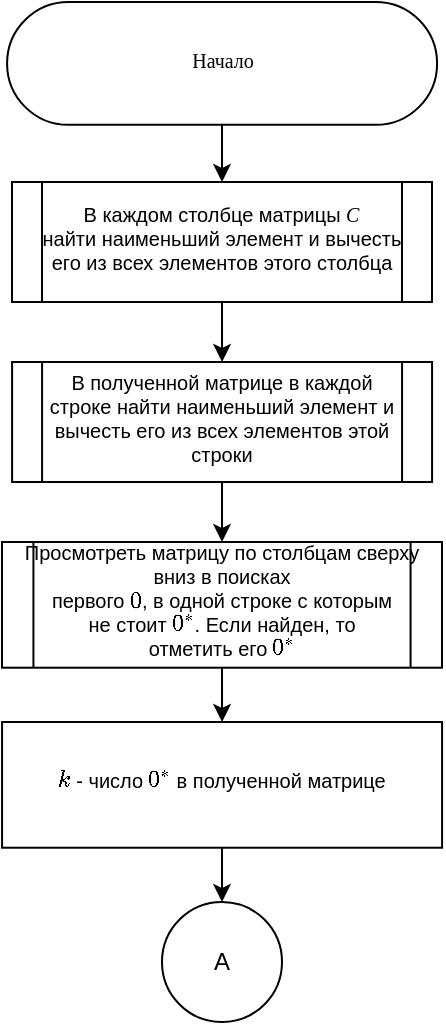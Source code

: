 <mxfile version="24.8.0" pages="3">
  <diagram name="1" id="0">
    <mxGraphModel dx="-361" dy="1442" grid="1" gridSize="10" guides="1" tooltips="1" connect="1" arrows="1" fold="1" page="1" pageScale="1" pageWidth="827" pageHeight="1169" math="1" shadow="0">
      <root>
        <mxCell id="0" />
        <mxCell id="1" parent="0" />
        <mxCell id="YdOIpuUZ-WlntdFXvjwU-1" style="edgeStyle=orthogonalEdgeStyle;rounded=0;orthogonalLoop=1;jettySize=auto;html=1;entryX=0.5;entryY=0;entryDx=0;entryDy=0;" parent="1" source="YdOIpuUZ-WlntdFXvjwU-2" target="YdOIpuUZ-WlntdFXvjwU-4" edge="1">
          <mxGeometry relative="1" as="geometry" />
        </mxCell>
        <mxCell id="YdOIpuUZ-WlntdFXvjwU-2" value="&lt;p style=&quot;line-height: 1 ; font-size: 10px&quot;&gt;Начало&lt;/p&gt;" style="shape=stencil(vZXxboMgEMafhj9dUNwDLG57j6u9KimCQVbt2w9Bs6LVrZvOmJj7PvzdHZyRsKwpoUaSUAkVEvZKksSgrrgEo7QNrFN6OaU+bH0YjzE0NebGixfQHA4CvdMYrc7Y8qMZEFyWqLnpXfZG6Itd098sy5WUFsKVbALnxrcw4NK+SzsPG9Jfg6i2/AptB0ORXiXJ+8+xT8/7gOOd6g2xY/Wb17sdOKw43uvgNgPHv8eyzCpLw82yA+TnQqsPebxbzIkLkSvRf4fUP10ukjA6XOvN1NB/eDNjtCt1wa8uJ8eSrrJHBOh8kTBEeuLqaxgL0AVGFhSdBBTBbjYtYj2Xuwg63kRaGeg3Nci2Xq7g8qbj+H7BD3Q8JaR/6Jn+S88PnbKb3tkQOXVhcu3MKo3fjLT/LaxkXVzgUs8yONX/xpzwCQ==);whiteSpace=wrap;html=1;aspect=fixed;fontFamily=Times New Roman;fontSize=10;spacingBottom=4;" parent="1" vertex="1">
          <mxGeometry x="1182.54" y="-790" width="215.01" height="61.43" as="geometry" />
        </mxCell>
        <mxCell id="YdOIpuUZ-WlntdFXvjwU-3" style="edgeStyle=orthogonalEdgeStyle;rounded=0;orthogonalLoop=1;jettySize=auto;html=1;entryX=0.5;entryY=0;entryDx=0;entryDy=0;" parent="1" source="YdOIpuUZ-WlntdFXvjwU-4" target="YdOIpuUZ-WlntdFXvjwU-6" edge="1">
          <mxGeometry relative="1" as="geometry" />
        </mxCell>
        <mxCell id="YdOIpuUZ-WlntdFXvjwU-4" value="&lt;span style=&quot;font-family: Helvetica;&quot;&gt;В каждом столбце матрицы \(С\) найти&amp;nbsp;&lt;/span&gt;&lt;span style=&quot;background-color: initial; font-family: Helvetica;&quot;&gt;наименьший элемент и вычесть его&amp;nbsp;&lt;/span&gt;&lt;span style=&quot;background-color: initial; font-family: Helvetica;&quot;&gt;из всех элементов&amp;nbsp;&lt;/span&gt;&lt;span style=&quot;background-color: initial; font-family: Helvetica;&quot;&gt;этого столбца&lt;/span&gt;" style="shape=stencil(tVVRboQgED0Nvw1Ce4DGtvdg2Wkli0CA7ra37wiSrFHcdqvGxMx78uYN4yDhbeiEA8KoET0Q/kIYcx6ctxJCwACZLsOPNIeXHDYlFsGBjBk8C6/EQUNmQvT2BBd1jKOEMh14FQeWvxL6jO8MN2+lNQZFlDVhwlzxKCaUwbX0K4uN6b8nkUP9HiL40WRGCXv7vezD0z7CzU5+p7LF/eZ+txOeOm72atxmws39srxFpPZx8/Yg5OnD209zXDTzrrSWVluPYX6mXIRxOl7rxTgxDN6MKLQfxnZ9nG6Mfi0x4rPcCa0UjKVaDzd2Ip8m95fb2zNcNXWx3mXpoqCVqSus70nFBP+/C/4XG8utKVx1h9OyWYsSmn8fCfgB);whiteSpace=wrap;html=1;aspect=fixed;fontFamily=Times New Roman;fontSize=10;spacingBottom=4;rounded=0;shadow=0;sketch=0;spacingLeft=10;spacingRight=10;" parent="1" vertex="1">
          <mxGeometry x="1185.01" y="-700" width="209.99" height="59.99" as="geometry" />
        </mxCell>
        <mxCell id="YdOIpuUZ-WlntdFXvjwU-5" style="edgeStyle=orthogonalEdgeStyle;rounded=0;orthogonalLoop=1;jettySize=auto;html=1;entryX=0.5;entryY=0;entryDx=0;entryDy=0;" parent="1" source="YdOIpuUZ-WlntdFXvjwU-6" target="YdOIpuUZ-WlntdFXvjwU-8" edge="1">
          <mxGeometry relative="1" as="geometry" />
        </mxCell>
        <mxCell id="YdOIpuUZ-WlntdFXvjwU-6" value="&lt;span style=&quot;font-family: Helvetica;&quot;&gt;В полученной матрице в каждой&lt;br&gt;&lt;/span&gt;&lt;span style=&quot;background-color: initial; font-family: Helvetica;&quot;&gt;строке найти наименьший элемент&amp;nbsp;&lt;/span&gt;&lt;span style=&quot;background-color: initial; font-family: Helvetica;&quot;&gt;и вычесть его из всех элементов&amp;nbsp;&lt;/span&gt;&lt;span style=&quot;background-color: initial; font-family: Helvetica;&quot;&gt;этой строки&lt;/span&gt;" style="shape=stencil(tVVRboQgED0Nvw1Ce4DGtvdg2Wkli0CA7ra37wiSrFHcdqvGxMx78uYN4yDhbeiEA8KoET0Q/kIYcx6ctxJCwACZLsOPNIeXHDYlFsGBjBk8C6/EQUNmQvT2BBd1jKOEMh14FQeWvxL6jO8MN2+lNQZFlDVhwlzxKCaUwbX0K4uN6b8nkUP9HiL40WRGCXv7vezD0z7CzU5+p7LF/eZ+txOeOm72atxmws39srxFpPZx8/Yg5OnD209zXDTzrrSWVluPYX6mXIRxOl7rxTgxDN6MKLQfxnZ9nG6Mfi0x4rPcCa0UjKVaDzd2Ip8m95fb2zNcNXWx3mXpoqCVqSus70nFBP+/C/4XG8utKVx1h9OyWYsSmn8fCfgB);whiteSpace=wrap;html=1;aspect=fixed;fontFamily=Times New Roman;fontSize=10;spacingBottom=4;rounded=0;shadow=0;sketch=0;spacingLeft=10;spacingRight=10;" parent="1" vertex="1">
          <mxGeometry x="1185.05" y="-610.0" width="209.99" height="59.99" as="geometry" />
        </mxCell>
        <mxCell id="YdOIpuUZ-WlntdFXvjwU-7" style="edgeStyle=orthogonalEdgeStyle;rounded=0;orthogonalLoop=1;jettySize=auto;html=1;entryX=0.5;entryY=0;entryDx=0;entryDy=0;" parent="1" source="YdOIpuUZ-WlntdFXvjwU-8" target="YdOIpuUZ-WlntdFXvjwU-10" edge="1">
          <mxGeometry relative="1" as="geometry" />
        </mxCell>
        <mxCell id="YdOIpuUZ-WlntdFXvjwU-8" value="&lt;span style=&quot;font-family: Helvetica;&quot;&gt;Просмотреть матрицу по столбцам&amp;nbsp;&lt;/span&gt;&lt;span style=&quot;background-color: initial; font-family: Helvetica;&quot;&gt;сверху вниз в поисках&lt;br&gt;первого \(0\),&amp;nbsp;&lt;/span&gt;&lt;span style=&quot;background-color: initial; font-family: Helvetica;&quot;&gt;в одной строке с которым&lt;br&gt;не стоит&amp;nbsp;&lt;/span&gt;&lt;span style=&quot;font-family: Helvetica;&quot;&gt;\(0^{*}\)&lt;/span&gt;&lt;span style=&quot;background-color: initial; font-family: Helvetica;&quot;&gt;. Если найден, то&lt;br&gt;отметить его \(0^{*}\)&lt;/span&gt;" style="shape=stencil(tVVRboQgED0Nvw1Ce4DGtvdg2Wkli0CA7ra37wiSrFHcdqvGxMx78uYN4yDhbeiEA8KoET0Q/kIYcx6ctxJCwACZLsOPNIeXHDYlFsGBjBk8C6/EQUNmQvT2BBd1jKOEMh14FQeWvxL6jO8MN2+lNQZFlDVhwlzxKCaUwbX0K4uN6b8nkUP9HiL40WRGCXv7vezD0z7CzU5+p7LF/eZ+txOeOm72atxmws39srxFpPZx8/Yg5OnD209zXDTzrrSWVluPYX6mXIRxOl7rxTgxDN6MKLQfxnZ9nG6Mfi0x4rPcCa0UjKVaDzd2Ip8m95fb2zNcNXWx3mXpoqCVqSus70nFBP+/C/4XG8utKVx1h9OyWYsSmn8fCfgB);whiteSpace=wrap;html=1;aspect=fixed;fontFamily=Times New Roman;fontSize=10;spacingBottom=4;rounded=0;shadow=0;sketch=0;spacingLeft=10;spacingRight=10;" parent="1" vertex="1">
          <mxGeometry x="1180" y="-520" width="220" height="62.85" as="geometry" />
        </mxCell>
        <mxCell id="YdOIpuUZ-WlntdFXvjwU-9" style="edgeStyle=orthogonalEdgeStyle;rounded=0;orthogonalLoop=1;jettySize=auto;html=1;entryX=0.5;entryY=0;entryDx=0;entryDy=0;" parent="1" source="YdOIpuUZ-WlntdFXvjwU-10" target="YdOIpuUZ-WlntdFXvjwU-11" edge="1">
          <mxGeometry relative="1" as="geometry" />
        </mxCell>
        <mxCell id="YdOIpuUZ-WlntdFXvjwU-10" value="&lt;p style=&quot;line-height: 1&quot;&gt;&lt;span style=&quot;font-family: Helvetica;&quot;&gt;\(k\) - число \(0^{*}\) в полученной матрице&lt;/span&gt;&lt;br&gt;&lt;/p&gt;" style="shape=stencil(tVTRboMwDPyavFYh2T5gYtt/pKlXotIkcrJ1/fuaGKQiBq0mQEjgu3B3Bhyh69SYCEJJb84g9LtQKmKwkBLdEdww9iK5vHBZDbVJEWxm8MegM/sWmEkZwwku7pB7CecbQJc7Vn8I+UZrulPXNnhPIi74NGLueBIzztOz8pfFevvrqIqkf4YM2IdkVKjP52V3r9sIVxvlHcsO6VfPu57wOHG11YdbTbj6v6yuCZn7uXW9N/Z0xPDtD3+G+XJta0MbkEq+Fi+htOyP5Wai6QZvQgw0dmO7PE4PRn/OmPCJd0FnGqZWA8KDN8G7yYLr7IJiPXEoKG99BbgB);whiteSpace=wrap;html=1;aspect=fixed;fontFamily=Times New Roman;fontSize=10;spacingBottom=4;" parent="1" vertex="1">
          <mxGeometry x="1180.04" y="-430" width="220" height="62.86" as="geometry" />
        </mxCell>
        <mxCell id="YdOIpuUZ-WlntdFXvjwU-11" value="А" style="ellipse;whiteSpace=wrap;html=1;aspect=fixed;" parent="1" vertex="1">
          <mxGeometry x="1260" y="-340" width="60" height="60" as="geometry" />
        </mxCell>
      </root>
    </mxGraphModel>
  </diagram>
  <diagram id="CTVR5uqFGcVsa7CMazLL" name="2">
    <mxGraphModel dx="199" dy="1770" grid="1" gridSize="10" guides="1" tooltips="1" connect="1" arrows="1" fold="1" page="1" pageScale="1" pageWidth="827" pageHeight="1169" math="1" shadow="0">
      <root>
        <mxCell id="0" />
        <mxCell id="1" parent="0" />
        <mxCell id="6Nn3en8z6XHpA6zxovhc-1" style="edgeStyle=orthogonalEdgeStyle;rounded=0;orthogonalLoop=1;jettySize=auto;html=1;entryX=0.5;entryY=0;entryDx=0;entryDy=0;exitX=0.5;exitY=1;exitDx=0;exitDy=0;" parent="1" source="6Nn3en8z6XHpA6zxovhc-36" target="6Nn3en8z6XHpA6zxovhc-4" edge="1">
          <mxGeometry relative="1" as="geometry" />
        </mxCell>
        <mxCell id="6Nn3en8z6XHpA6zxovhc-2" style="edgeStyle=orthogonalEdgeStyle;rounded=0;orthogonalLoop=1;jettySize=auto;html=1;entryX=0.5;entryY=0;entryDx=0;entryDy=0;" parent="1" source="6Nn3en8z6XHpA6zxovhc-4" target="6Nn3en8z6XHpA6zxovhc-6" edge="1">
          <mxGeometry relative="1" as="geometry" />
        </mxCell>
        <mxCell id="6Nn3en8z6XHpA6zxovhc-3" style="edgeStyle=orthogonalEdgeStyle;rounded=0;orthogonalLoop=1;jettySize=auto;html=1;entryX=0;entryY=0.5;entryDx=0;entryDy=0;" parent="1" source="6Nn3en8z6XHpA6zxovhc-4" target="6Nn3en8z6XHpA6zxovhc-37" edge="1">
          <mxGeometry relative="1" as="geometry" />
        </mxCell>
        <mxCell id="6Nn3en8z6XHpA6zxovhc-4" value="&lt;p style=&quot;line-height: 1&quot;&gt;&lt;span style=&quot;font-family: Helvetica;&quot;&gt;\( k == n \)?&lt;/span&gt;&lt;br&gt;&lt;/p&gt;" style="shape=stencil(tZTdboQgEIWfhtsGYZu9bmz7HixOK1kEA3S3ffsdAdu1/rQxakx0zuA3B0YgvPS1aIEwakQDhD8TxiqQyitr8BX1OokHmsJrCos+Fr4FGZJ4EU6Jk4aU8cHZM1xVFTJCmRqcCl2WvxD6hGO6m5fSGoMQLOkHmbs8woQy+C39TLBc/msQtchvIIDLJpNK2Ov/sQ+P+4CLnfwOsb37zf1uBx46LvZq3GbgYj2Wl6jM/dy8PAl5fnf2w1STZt6U1tJq6zBMz1iLME7ztTyZVnQbb5To0429wM8sj5P7aRrdE7Qyd4TvEyEj1jB+uTisQKwxIbX1sLCSqI8WM6ozHcTeWQd/tDYdjwtVZwfE0qMKUU2HeRRu);whiteSpace=wrap;html=1;aspect=fixed;fontFamily=Times New Roman;fontSize=10;spacingBottom=4;rounded=0;shadow=0;sketch=0;spacingLeft=20;spacingRight=20;" parent="1" vertex="1">
          <mxGeometry x="1049.97" y="-1040" width="209.99" height="60" as="geometry" />
        </mxCell>
        <mxCell id="6Nn3en8z6XHpA6zxovhc-5" style="edgeStyle=orthogonalEdgeStyle;rounded=0;orthogonalLoop=1;jettySize=auto;html=1;entryX=0.5;entryY=0;entryDx=0;entryDy=0;" parent="1" source="6Nn3en8z6XHpA6zxovhc-6" target="6Nn3en8z6XHpA6zxovhc-8" edge="1">
          <mxGeometry relative="1" as="geometry" />
        </mxCell>
        <mxCell id="6Nn3en8z6XHpA6zxovhc-6" value="&lt;p style=&quot;line-height: 1&quot;&gt;&lt;font face=&quot;Helvetica&quot;&gt;Выделить &quot;+&quot; все столбцы матрицы,&lt;br&gt;&lt;/font&gt;&lt;span style=&quot;font-family: dialog;&quot;&gt;где есть 0*&lt;/span&gt;&lt;br&gt;&lt;/p&gt;" style="shape=stencil(tVTRboMwDPyavFYh2T5gYtt/pKlXotIkcrJ1/fuaGKQiBq0mQEjgu3B3Bhyh69SYCEJJb84g9LtQKmKwkBLdEdww9iK5vHBZDbVJEWxm8MegM/sWmEkZwwku7pB7CecbQJc7Vn8I+UZrulPXNnhPIi74NGLueBIzztOz8pfFevvrqIqkf4YM2IdkVKjP52V3r9sIVxvlHcsO6VfPu57wOHG11YdbTbj6v6yuCZn7uXW9N/Z0xPDtD3+G+XJta0MbkEq+Fi+htOyP5Wai6QZvQgw0dmO7PE4PRn/OmPCJd0FnGqZWA8KDN8G7yYLr7IJiPXEoKG99BbgB);whiteSpace=wrap;html=1;aspect=fixed;fontFamily=Times New Roman;fontSize=10;spacingBottom=4;" parent="1" vertex="1">
          <mxGeometry x="1050.01" y="-960" width="209.99" height="60" as="geometry" />
        </mxCell>
        <mxCell id="6Nn3en8z6XHpA6zxovhc-7" style="edgeStyle=orthogonalEdgeStyle;rounded=0;orthogonalLoop=1;jettySize=auto;html=1;entryX=0.5;entryY=0;entryDx=0;entryDy=0;" parent="1" source="6Nn3en8z6XHpA6zxovhc-8" target="6Nn3en8z6XHpA6zxovhc-16" edge="1">
          <mxGeometry relative="1" as="geometry" />
        </mxCell>
        <mxCell id="6Nn3en8z6XHpA6zxovhc-8" value="&lt;p style=&quot;line-height: 1&quot;&gt;&lt;span style=&quot;font-family: Helvetica;&quot;&gt;kChanged = false&lt;/span&gt;&lt;br&gt;&lt;/p&gt;" style="shape=stencil(tVTRboMwDPyavFYh2T5gYtt/pKlXotIkcrJ1/fuaGKQiBq0mQEjgu3B3Bhyh69SYCEJJb84g9LtQKmKwkBLdEdww9iK5vHBZDbVJEWxm8MegM/sWmEkZwwku7pB7CecbQJc7Vn8I+UZrulPXNnhPIi74NGLueBIzztOz8pfFevvrqIqkf4YM2IdkVKjP52V3r9sIVxvlHcsO6VfPu57wOHG11YdbTbj6v6yuCZn7uXW9N/Z0xPDtD3+G+XJta0MbkEq+Fi+htOyP5Wai6QZvQgw0dmO7PE4PRn/OmPCJd0FnGqZWA8KDN8G7yYLr7IJiPXEoKG99BbgB);whiteSpace=wrap;html=1;aspect=fixed;fontFamily=Times New Roman;fontSize=10;spacingBottom=4;" parent="1" vertex="1">
          <mxGeometry x="1049.96" y="-880" width="209.99" height="60" as="geometry" />
        </mxCell>
        <mxCell id="6Nn3en8z6XHpA6zxovhc-9" style="edgeStyle=orthogonalEdgeStyle;rounded=0;orthogonalLoop=1;jettySize=auto;html=1;entryX=0.5;entryY=0;entryDx=0;entryDy=0;" parent="1" source="6Nn3en8z6XHpA6zxovhc-11" target="6Nn3en8z6XHpA6zxovhc-13" edge="1">
          <mxGeometry relative="1" as="geometry">
            <Array as="points">
              <mxPoint x="1335" y="-680" />
            </Array>
          </mxGeometry>
        </mxCell>
        <mxCell id="6Nn3en8z6XHpA6zxovhc-10" style="edgeStyle=orthogonalEdgeStyle;rounded=0;orthogonalLoop=1;jettySize=auto;html=1;entryX=0.5;entryY=0;entryDx=0;entryDy=0;" parent="1" source="6Nn3en8z6XHpA6zxovhc-11" target="6Nn3en8z6XHpA6zxovhc-18" edge="1">
          <mxGeometry relative="1" as="geometry">
            <Array as="points">
              <mxPoint x="965" y="-680" />
            </Array>
          </mxGeometry>
        </mxCell>
        <mxCell id="6Nn3en8z6XHpA6zxovhc-11" value="&lt;p style=&quot;line-height: 1&quot;&gt;&lt;span style=&quot;font-family: Helvetica; text-wrap: nowrap;&quot;&gt;Среди невыделенных&lt;/span&gt;&lt;br style=&quot;padding: 0px; margin: 0px; font-family: Helvetica; text-wrap: nowrap;&quot;&gt;&lt;span style=&quot;font-family: Helvetica; text-wrap: nowrap;&quot;&gt;элементов есть 0?&lt;/span&gt;&lt;br&gt;&lt;/p&gt;" style="shape=stencil(tZTdboQgEIWfhtsGYZu9bmz7HixOK1kEA3S3ffsdAdu1/rQxakx0zuA3B0YgvPS1aIEwakQDhD8TxiqQyitr8BX1OokHmsJrCos+Fr4FGZJ4EU6Jk4aU8cHZM1xVFTJCmRqcCl2WvxD6hGO6m5fSGoMQLOkHmbs8woQy+C39TLBc/msQtchvIIDLJpNK2Ov/sQ+P+4CLnfwOsb37zf1uBx46LvZq3GbgYj2Wl6jM/dy8PAl5fnf2w1STZt6U1tJq6zBMz1iLME7ztTyZVnQbb5To0429wM8sj5P7aRrdE7Qyd4TvEyEj1jB+uTisQKwxIbX1sLCSqI8WM6ozHcTeWQd/tDYdjwtVZwfE0qMKUU2HeRRu);whiteSpace=wrap;html=1;aspect=fixed;fontFamily=Times New Roman;fontSize=10;spacingBottom=4;rounded=0;shadow=0;sketch=0;spacingLeft=20;spacingRight=20;" parent="1" vertex="1">
          <mxGeometry x="1049.96" y="-710" width="210" height="60" as="geometry" />
        </mxCell>
        <mxCell id="6Nn3en8z6XHpA6zxovhc-12" style="edgeStyle=orthogonalEdgeStyle;rounded=0;orthogonalLoop=1;jettySize=auto;html=1;entryX=0.5;entryY=0;entryDx=0;entryDy=0;" parent="1" source="6Nn3en8z6XHpA6zxovhc-13" target="6Nn3en8z6XHpA6zxovhc-25" edge="1">
          <mxGeometry relative="1" as="geometry" />
        </mxCell>
        <mxCell id="6Nn3en8z6XHpA6zxovhc-13" value="&lt;p style=&quot;line-height: 1&quot;&gt;&lt;span style=&quot;font-family: Helvetica;&quot;&gt;Отметить найденный невыделенный 0&lt;br&gt;как \(0^{&#39;}\)&lt;/span&gt;&lt;br&gt;&lt;/p&gt;" style="shape=stencil(tVTRboMwDPyavFYh2T5gYtt/pKlXotIkcrJ1/fuaGKQiBq0mQEjgu3B3Bhyh69SYCEJJb84g9LtQKmKwkBLdEdww9iK5vHBZDbVJEWxm8MegM/sWmEkZwwku7pB7CecbQJc7Vn8I+UZrulPXNnhPIi74NGLueBIzztOz8pfFevvrqIqkf4YM2IdkVKjP52V3r9sIVxvlHcsO6VfPu57wOHG11YdbTbj6v6yuCZn7uXW9N/Z0xPDtD3+G+XJta0MbkEq+Fi+htOyP5Wai6QZvQgw0dmO7PE4PRn/OmPCJd0FnGqZWA8KDN8G7yYLr7IJiPXEoKG99BbgB);whiteSpace=wrap;html=1;aspect=fixed;fontFamily=Times New Roman;fontSize=10;spacingBottom=4;" parent="1" vertex="1">
          <mxGeometry x="1230" y="-650" width="209.99" height="60" as="geometry" />
        </mxCell>
        <mxCell id="6Nn3en8z6XHpA6zxovhc-14" style="edgeStyle=orthogonalEdgeStyle;rounded=0;orthogonalLoop=1;jettySize=auto;html=1;entryX=0.5;entryY=0;entryDx=0;entryDy=0;" parent="1" source="6Nn3en8z6XHpA6zxovhc-16" target="6Nn3en8z6XHpA6zxovhc-11" edge="1">
          <mxGeometry relative="1" as="geometry" />
        </mxCell>
        <mxCell id="6Nn3en8z6XHpA6zxovhc-15" style="edgeStyle=orthogonalEdgeStyle;rounded=0;orthogonalLoop=1;jettySize=auto;html=1;entryX=0.5;entryY=0;entryDx=0;entryDy=0;" parent="1" source="6Nn3en8z6XHpA6zxovhc-16" target="6Nn3en8z6XHpA6zxovhc-4" edge="1">
          <mxGeometry relative="1" as="geometry">
            <Array as="points">
              <mxPoint x="1030" y="-760" />
              <mxPoint x="1030" y="-1060" />
              <mxPoint x="1155" y="-1060" />
            </Array>
          </mxGeometry>
        </mxCell>
        <mxCell id="6Nn3en8z6XHpA6zxovhc-16" value="&lt;p style=&quot;line-height: 1&quot;&gt;&lt;span style=&quot;font-family: Helvetica; text-wrap: nowrap;&quot;&gt;kChanged == true?&lt;/span&gt;&lt;br&gt;&lt;/p&gt;" style="shape=stencil(tZTdboQgEIWfhtsGYZu9bmz7HixOK1kEA3S3ffsdAdu1/rQxakx0zuA3B0YgvPS1aIEwakQDhD8TxiqQyitr8BX1OokHmsJrCos+Fr4FGZJ4EU6Jk4aU8cHZM1xVFTJCmRqcCl2WvxD6hGO6m5fSGoMQLOkHmbs8woQy+C39TLBc/msQtchvIIDLJpNK2Ov/sQ+P+4CLnfwOsb37zf1uBx46LvZq3GbgYj2Wl6jM/dy8PAl5fnf2w1STZt6U1tJq6zBMz1iLME7ztTyZVnQbb5To0429wM8sj5P7aRrdE7Qyd4TvEyEj1jB+uTisQKwxIbX1sLCSqI8WM6ozHcTeWQd/tDYdjwtVZwfE0qMKUU2HeRRu);whiteSpace=wrap;html=1;aspect=fixed;fontFamily=Times New Roman;fontSize=10;spacingBottom=4;rounded=0;shadow=0;sketch=0;spacingLeft=20;spacingRight=20;" parent="1" vertex="1">
          <mxGeometry x="1050.01" y="-790" width="210" height="60" as="geometry" />
        </mxCell>
        <mxCell id="6Nn3en8z6XHpA6zxovhc-17" style="edgeStyle=orthogonalEdgeStyle;rounded=0;orthogonalLoop=1;jettySize=auto;html=1;entryX=0.5;entryY=0;entryDx=0;entryDy=0;" parent="1" source="6Nn3en8z6XHpA6zxovhc-18" target="6Nn3en8z6XHpA6zxovhc-20" edge="1">
          <mxGeometry relative="1" as="geometry" />
        </mxCell>
        <mxCell id="6Nn3en8z6XHpA6zxovhc-18" value="&lt;p style=&quot;line-height: 1&quot;&gt;&lt;span style=&quot;font-family: Helvetica;&quot;&gt;\(h\) - минимальный элемент из невыделенных&amp;nbsp;&lt;/span&gt;&lt;br&gt;&lt;/p&gt;" style="shape=stencil(tVTRboMwDPyavFYh2T5gYtt/pKlXotIkcrJ1/fuaGKQiBq0mQEjgu3B3Bhyh69SYCEJJb84g9LtQKmKwkBLdEdww9iK5vHBZDbVJEWxm8MegM/sWmEkZwwku7pB7CecbQJc7Vn8I+UZrulPXNnhPIi74NGLueBIzztOz8pfFevvrqIqkf4YM2IdkVKjP52V3r9sIVxvlHcsO6VfPu57wOHG11YdbTbj6v6yuCZn7uXW9N/Z0xPDtD3+G+XJta0MbkEq+Fi+htOyP5Wai6QZvQgw0dmO7PE4PRn/OmPCJd0FnGqZWA8KDN8G7yYLr7IJiPXEoKG99BbgB);whiteSpace=wrap;html=1;aspect=fixed;fontFamily=Times New Roman;fontSize=10;spacingBottom=4;" parent="1" vertex="1">
          <mxGeometry x="860" y="-650" width="209.99" height="60" as="geometry" />
        </mxCell>
        <mxCell id="6Nn3en8z6XHpA6zxovhc-19" style="edgeStyle=orthogonalEdgeStyle;rounded=0;orthogonalLoop=1;jettySize=auto;html=1;entryX=0.5;entryY=0;entryDx=0;entryDy=0;" parent="1" source="6Nn3en8z6XHpA6zxovhc-20" target="6Nn3en8z6XHpA6zxovhc-22" edge="1">
          <mxGeometry relative="1" as="geometry" />
        </mxCell>
        <mxCell id="6Nn3en8z6XHpA6zxovhc-20" value="&lt;p style=&quot;line-height: 1&quot;&gt;&lt;span style=&quot;font-family: Helvetica;&quot;&gt;Вычесть \(h\) из невыделенных столбцов&lt;/span&gt;&lt;br&gt;&lt;/p&gt;" style="shape=stencil(tVTRboMwDPyavFYh2T5gYtt/pKlXotIkcrJ1/fuaGKQiBq0mQEjgu3B3Bhyh69SYCEJJb84g9LtQKmKwkBLdEdww9iK5vHBZDbVJEWxm8MegM/sWmEkZwwku7pB7CecbQJc7Vn8I+UZrulPXNnhPIi74NGLueBIzztOz8pfFevvrqIqkf4YM2IdkVKjP52V3r9sIVxvlHcsO6VfPu57wOHG11YdbTbj6v6yuCZn7uXW9N/Z0xPDtD3+G+XJta0MbkEq+Fi+htOyP5Wai6QZvQgw0dmO7PE4PRn/OmPCJd0FnGqZWA8KDN8G7yYLr7IJiPXEoKG99BbgB);whiteSpace=wrap;html=1;aspect=fixed;fontFamily=Times New Roman;fontSize=10;spacingBottom=4;" parent="1" vertex="1">
          <mxGeometry x="860" y="-570" width="209.99" height="60" as="geometry" />
        </mxCell>
        <mxCell id="6Nn3en8z6XHpA6zxovhc-21" style="edgeStyle=orthogonalEdgeStyle;rounded=0;orthogonalLoop=1;jettySize=auto;html=1;entryX=0.5;entryY=0;entryDx=0;entryDy=0;" parent="1" source="6Nn3en8z6XHpA6zxovhc-22" target="6Nn3en8z6XHpA6zxovhc-16" edge="1">
          <mxGeometry relative="1" as="geometry">
            <mxPoint x="760" y="-750" as="targetPoint" />
            <Array as="points">
              <mxPoint x="965" y="-110" />
              <mxPoint x="1161" y="-110" />
              <mxPoint x="1161" y="-100" />
              <mxPoint x="1600" y="-100" />
              <mxPoint x="1600" y="-810" />
              <mxPoint x="1155" y="-810" />
            </Array>
          </mxGeometry>
        </mxCell>
        <mxCell id="6Nn3en8z6XHpA6zxovhc-22" value="&lt;p style=&quot;line-height: 1&quot;&gt;&lt;span style=&quot;font-family: Helvetica;&quot;&gt;Прибавить \(h\) к выделенным строкам&lt;/span&gt;&lt;br&gt;&lt;/p&gt;" style="shape=stencil(tVTRboMwDPyavFYh2T5gYtt/pKlXotIkcrJ1/fuaGKQiBq0mQEjgu3B3Bhyh69SYCEJJb84g9LtQKmKwkBLdEdww9iK5vHBZDbVJEWxm8MegM/sWmEkZwwku7pB7CecbQJc7Vn8I+UZrulPXNnhPIi74NGLueBIzztOz8pfFevvrqIqkf4YM2IdkVKjP52V3r9sIVxvlHcsO6VfPu57wOHG11YdbTbj6v6yuCZn7uXW9N/Z0xPDtD3+G+XJta0MbkEq+Fi+htOyP5Wai6QZvQgw0dmO7PE4PRn/OmPCJd0FnGqZWA8KDN8G7yYLr7IJiPXEoKG99BbgB);whiteSpace=wrap;html=1;aspect=fixed;fontFamily=Times New Roman;fontSize=10;spacingBottom=4;" parent="1" vertex="1">
          <mxGeometry x="860" y="-490" width="209.99" height="60" as="geometry" />
        </mxCell>
        <mxCell id="6Nn3en8z6XHpA6zxovhc-23" style="edgeStyle=orthogonalEdgeStyle;rounded=0;orthogonalLoop=1;jettySize=auto;html=1;entryX=0.5;entryY=0;entryDx=0;entryDy=0;" parent="1" source="6Nn3en8z6XHpA6zxovhc-25" target="6Nn3en8z6XHpA6zxovhc-29" edge="1">
          <mxGeometry relative="1" as="geometry">
            <Array as="points">
              <mxPoint x="1195" y="-540" />
            </Array>
          </mxGeometry>
        </mxCell>
        <mxCell id="6Nn3en8z6XHpA6zxovhc-24" style="edgeStyle=orthogonalEdgeStyle;rounded=0;orthogonalLoop=1;jettySize=auto;html=1;entryX=0.5;entryY=0;entryDx=0;entryDy=0;" parent="1" source="6Nn3en8z6XHpA6zxovhc-25" target="6Nn3en8z6XHpA6zxovhc-27" edge="1">
          <mxGeometry relative="1" as="geometry">
            <Array as="points">
              <mxPoint x="1475" y="-540" />
            </Array>
          </mxGeometry>
        </mxCell>
        <mxCell id="6Nn3en8z6XHpA6zxovhc-25" value="&lt;p style=&quot;line-height: 1&quot;&gt;&lt;span style=&quot;font-family: Helvetica;&quot;&gt;&lt;span style=&quot;text-wrap: nowrap;&quot;&gt;В одной строке&lt;br&gt;с отмеченным&amp;nbsp;&lt;/span&gt;&lt;/span&gt;&lt;span style=&quot;font-family: Helvetica;&quot;&gt;\(0^{&#39;}\) есть&amp;nbsp;&lt;/span&gt;&lt;span style=&quot;font-family: Helvetica; background-color: initial;&quot;&gt;\(0^{*}\)&lt;/span&gt;&lt;span style=&quot;font-family: Helvetica; text-wrap: nowrap; background-color: initial;&quot;&gt;?&lt;/span&gt;&lt;/p&gt;" style="shape=stencil(tZTdboQgEIWfhtsGYZu9bmz7HixOK1kEA3S3ffsdAdu1/rQxakx0zuA3B0YgvPS1aIEwakQDhD8TxiqQyitr8BX1OokHmsJrCos+Fr4FGZJ4EU6Jk4aU8cHZM1xVFTJCmRqcCl2WvxD6hGO6m5fSGoMQLOkHmbs8woQy+C39TLBc/msQtchvIIDLJpNK2Ov/sQ+P+4CLnfwOsb37zf1uBx46LvZq3GbgYj2Wl6jM/dy8PAl5fnf2w1STZt6U1tJq6zBMz1iLME7ztTyZVnQbb5To0429wM8sj5P7aRrdE7Qyd4TvEyEj1jB+uTisQKwxIbX1sLCSqI8WM6ozHcTeWQd/tDYdjwtVZwfE0qMKUU2HeRRu);whiteSpace=wrap;html=1;aspect=fixed;fontFamily=Times New Roman;fontSize=10;spacingBottom=4;rounded=0;shadow=0;sketch=0;spacingLeft=20;spacingRight=20;" parent="1" vertex="1">
          <mxGeometry x="1229.99" y="-570" width="210" height="60" as="geometry" />
        </mxCell>
        <mxCell id="6Nn3en8z6XHpA6zxovhc-26" style="edgeStyle=orthogonalEdgeStyle;rounded=0;orthogonalLoop=1;jettySize=auto;html=1;entryX=0.5;entryY=0;entryDx=0;entryDy=0;" parent="1" source="6Nn3en8z6XHpA6zxovhc-27" target="6Nn3en8z6XHpA6zxovhc-16" edge="1">
          <mxGeometry relative="1" as="geometry">
            <mxPoint x="1150" y="-810" as="targetPoint" />
            <Array as="points">
              <mxPoint x="1475" y="-120" />
              <mxPoint x="1340" y="-120" />
              <mxPoint x="1340" y="-110" />
              <mxPoint x="1160" y="-110" />
              <mxPoint x="1160" y="-100" />
              <mxPoint x="1600" y="-100" />
              <mxPoint x="1600" y="-810" />
              <mxPoint x="1155" y="-810" />
            </Array>
          </mxGeometry>
        </mxCell>
        <mxCell id="6Nn3en8z6XHpA6zxovhc-27" value="&lt;p style=&quot;line-height: 1&quot;&gt;&lt;span style=&quot;font-family: Helvetica;&quot;&gt;Перенести выделение со столбца&lt;/span&gt;&lt;br style=&quot;border-color: var(--border-color); font-family: dialog; text-align: left;&quot;&gt;&lt;span style=&quot;font-family: Helvetica;&quot;&gt;с&amp;nbsp;\(0^{*}\)&lt;/span&gt;&lt;span style=&quot;font-family: dialog; text-align: left;&quot;&gt;&amp;nbsp;на строку с&amp;nbsp;&lt;/span&gt;&lt;span style=&quot;font-family: Helvetica;&quot;&gt;\(0^{&#39;}\)&lt;/span&gt;&lt;br&gt;&lt;/p&gt;" style="shape=stencil(tVTRboMwDPyavFYh2T5gYtt/pKlXotIkcrJ1/fuaGKQiBq0mQEjgu3B3Bhyh69SYCEJJb84g9LtQKmKwkBLdEdww9iK5vHBZDbVJEWxm8MegM/sWmEkZwwku7pB7CecbQJc7Vn8I+UZrulPXNnhPIi74NGLueBIzztOz8pfFevvrqIqkf4YM2IdkVKjP52V3r9sIVxvlHcsO6VfPu57wOHG11YdbTbj6v6yuCZn7uXW9N/Z0xPDtD3+G+XJta0MbkEq+Fi+htOyP5Wai6QZvQgw0dmO7PE4PRn/OmPCJd0FnGqZWA8KDN8G7yYLr7IJiPXEoKG99BbgB);whiteSpace=wrap;html=1;aspect=fixed;fontFamily=Times New Roman;fontSize=10;spacingBottom=4;" parent="1" vertex="1">
          <mxGeometry x="1370" y="-510" width="209.99" height="60" as="geometry" />
        </mxCell>
        <mxCell id="6Nn3en8z6XHpA6zxovhc-28" style="edgeStyle=orthogonalEdgeStyle;rounded=0;orthogonalLoop=1;jettySize=auto;html=1;exitX=0.5;exitY=1;exitDx=0;exitDy=0;entryX=0.5;entryY=0;entryDx=0;entryDy=0;" parent="1" source="6Nn3en8z6XHpA6zxovhc-29" target="6Nn3en8z6XHpA6zxovhc-31" edge="1">
          <mxGeometry relative="1" as="geometry" />
        </mxCell>
        <mxCell id="6Nn3en8z6XHpA6zxovhc-29" value="&lt;p style=&quot;line-height: 1&quot;&gt;&lt;span style=&quot;font-family: Helvetica;&quot;&gt;Построить непродолжаемую&lt;/span&gt;&lt;br style=&quot;font-family: Helvetica;&quot;&gt;&lt;span style=&quot;font-family: Helvetica;&quot;&gt;\(L\)-цепочку от текущего \(0^{&#39;}\)&lt;/span&gt;&lt;br style=&quot;border-color: var(--border-color); font-family: dialog; text-align: left;&quot;&gt;&lt;span style=&quot;font-family: Helvetica;&quot;&gt;\( 0^{&#39;} \mapsto_{col} 0^{*} \mapsto_{row} 0^{&#39;} \mapsto_{col} \dots \mapsto 0^{&#39;} \)&lt;/span&gt;&lt;br&gt;&lt;/p&gt;" style="shape=stencil(tVTRboMwDPyavFYh2T5gYtt/pKlXotIkcrJ1/fuaGKQiBq0mQEjgu3B3Bhyh69SYCEJJb84g9LtQKmKwkBLdEdww9iK5vHBZDbVJEWxm8MegM/sWmEkZwwku7pB7CecbQJc7Vn8I+UZrulPXNnhPIi74NGLueBIzztOz8pfFevvrqIqkf4YM2IdkVKjP52V3r9sIVxvlHcsO6VfPu57wOHG11YdbTbj6v6yuCZn7uXW9N/Z0xPDtD3+G+XJta0MbkEq+Fi+htOyP5Wai6QZvQgw0dmO7PE4PRn/OmPCJd0FnGqZWA8KDN8G7yYLr7IJiPXEoKG99BbgB);whiteSpace=wrap;html=1;aspect=fixed;fontFamily=Times New Roman;fontSize=10;spacingBottom=4;" parent="1" vertex="1">
          <mxGeometry x="1090" y="-510" width="209.99" height="60" as="geometry" />
        </mxCell>
        <mxCell id="6Nn3en8z6XHpA6zxovhc-30" style="edgeStyle=orthogonalEdgeStyle;rounded=0;orthogonalLoop=1;jettySize=auto;html=1;entryX=0.5;entryY=0;entryDx=0;entryDy=0;" parent="1" source="6Nn3en8z6XHpA6zxovhc-31" target="6Nn3en8z6XHpA6zxovhc-33" edge="1">
          <mxGeometry relative="1" as="geometry">
            <Array as="points">
              <mxPoint x="1195" y="-360" />
              <mxPoint x="1195" y="-360" />
            </Array>
          </mxGeometry>
        </mxCell>
        <mxCell id="6Nn3en8z6XHpA6zxovhc-31" value="&lt;p style=&quot;line-height: 1&quot;&gt;&lt;span style=&quot;font-family: Helvetica;&quot;&gt;В пределах L-цепочки заменить&lt;/span&gt;&lt;br style=&quot;border-color: var(--border-color); font-family: dialog; text-align: left;&quot;&gt;&lt;span style=&quot;font-family: Helvetica;&quot;&gt;\( 0^{*} \mapsto 0 \)&lt;/span&gt;&lt;br style=&quot;border-color: var(--border-color); font-family: dialog; text-align: left;&quot;&gt;&lt;span style=&quot;font-family: Helvetica;&quot;&gt;\( 0^{&#39;} \mapsto 0^{*} \)&lt;/span&gt;&lt;br&gt;&lt;/p&gt;" style="shape=stencil(tVTRboMwDPyavFYh2T5gYtt/pKlXotIkcrJ1/fuaGKQiBq0mQEjgu3B3Bhyh69SYCEJJb84g9LtQKmKwkBLdEdww9iK5vHBZDbVJEWxm8MegM/sWmEkZwwku7pB7CecbQJc7Vn8I+UZrulPXNnhPIi74NGLueBIzztOz8pfFevvrqIqkf4YM2IdkVKjP52V3r9sIVxvlHcsO6VfPu57wOHG11YdbTbj6v6yuCZn7uXW9N/Z0xPDtD3+G+XJta0MbkEq+Fi+htOyP5Wai6QZvQgw0dmO7PE4PRn/OmPCJd0FnGqZWA8KDN8G7yYLr7IJiPXEoKG99BbgB);whiteSpace=wrap;html=1;aspect=fixed;fontFamily=Times New Roman;fontSize=10;spacingBottom=4;" parent="1" vertex="1">
          <mxGeometry x="1091" y="-430" width="209.99" height="60" as="geometry" />
        </mxCell>
        <mxCell id="6Nn3en8z6XHpA6zxovhc-32" style="edgeStyle=orthogonalEdgeStyle;rounded=0;orthogonalLoop=1;jettySize=auto;html=1;exitX=0.5;exitY=1;exitDx=0;exitDy=0;entryX=0.5;entryY=0;entryDx=0;entryDy=0;" parent="1" source="6Nn3en8z6XHpA6zxovhc-33" target="Tqn1h4vEiB8fKHy4EpLh-1" edge="1">
          <mxGeometry relative="1" as="geometry" />
        </mxCell>
        <mxCell id="6Nn3en8z6XHpA6zxovhc-33" value="&lt;p style=&quot;line-height: 1&quot;&gt;&lt;span style=&quot;font-family: Helvetica;&quot;&gt;Снять все выделения, кроме \(0^{*}\)&lt;/span&gt;&lt;br&gt;&lt;/p&gt;" style="shape=stencil(tVTRboMwDPyavFYh2T5gYtt/pKlXotIkcrJ1/fuaGKQiBq0mQEjgu3B3Bhyh69SYCEJJb84g9LtQKmKwkBLdEdww9iK5vHBZDbVJEWxm8MegM/sWmEkZwwku7pB7CecbQJc7Vn8I+UZrulPXNnhPIi74NGLueBIzztOz8pfFevvrqIqkf4YM2IdkVKjP52V3r9sIVxvlHcsO6VfPu57wOHG11YdbTbj6v6yuCZn7uXW9N/Z0xPDtD3+G+XJta0MbkEq+Fi+htOyP5Wai6QZvQgw0dmO7PE4PRn/OmPCJd0FnGqZWA8KDN8G7yYLr7IJiPXEoKG99BbgB);whiteSpace=wrap;html=1;aspect=fixed;fontFamily=Times New Roman;fontSize=10;spacingBottom=4;" parent="1" vertex="1">
          <mxGeometry x="1090" y="-350" width="209.99" height="60" as="geometry" />
        </mxCell>
        <mxCell id="6Nn3en8z6XHpA6zxovhc-34" style="edgeStyle=orthogonalEdgeStyle;rounded=0;orthogonalLoop=1;jettySize=auto;html=1;entryX=0.5;entryY=0;entryDx=0;entryDy=0;" parent="1" source="6Nn3en8z6XHpA6zxovhc-35" target="6Nn3en8z6XHpA6zxovhc-16" edge="1">
          <mxGeometry relative="1" as="geometry">
            <mxPoint x="790" y="-730" as="targetPoint" />
            <Array as="points">
              <mxPoint x="1195" y="-120" />
              <mxPoint x="1340" y="-120" />
              <mxPoint x="1340" y="-110" />
              <mxPoint x="1160" y="-110" />
              <mxPoint x="1160" y="-100" />
              <mxPoint x="1600" y="-100" />
              <mxPoint x="1600" y="-810" />
              <mxPoint x="1155" y="-810" />
            </Array>
          </mxGeometry>
        </mxCell>
        <mxCell id="6Nn3en8z6XHpA6zxovhc-35" value="&lt;p style=&quot;line-height: 1&quot;&gt;&lt;span style=&quot;font-family: Helvetica;&quot;&gt;kChanged = true&lt;/span&gt;&lt;br&gt;&lt;/p&gt;" style="shape=stencil(tVTRboMwDPyavFYh2T5gYtt/pKlXotIkcrJ1/fuaGKQiBq0mQEjgu3B3Bhyh69SYCEJJb84g9LtQKmKwkBLdEdww9iK5vHBZDbVJEWxm8MegM/sWmEkZwwku7pB7CecbQJc7Vn8I+UZrulPXNnhPIi74NGLueBIzztOz8pfFevvrqIqkf4YM2IdkVKjP52V3r9sIVxvlHcsO6VfPu57wOHG11YdbTbj6v6yuCZn7uXW9N/Z0xPDtD3+G+XJta0MbkEq+Fi+htOyP5Wai6QZvQgw0dmO7PE4PRn/OmPCJd0FnGqZWA8KDN8G7yYLr7IJiPXEoKG99BbgB);whiteSpace=wrap;html=1;aspect=fixed;fontFamily=Times New Roman;fontSize=10;spacingBottom=4;" parent="1" vertex="1">
          <mxGeometry x="1089.96" y="-190" width="209.99" height="60" as="geometry" />
        </mxCell>
        <mxCell id="6Nn3en8z6XHpA6zxovhc-36" value="А" style="ellipse;whiteSpace=wrap;html=1;aspect=fixed;" parent="1" vertex="1">
          <mxGeometry x="1125.01" y="-1130" width="60" height="60" as="geometry" />
        </mxCell>
        <mxCell id="6Nn3en8z6XHpA6zxovhc-37" value="Б" style="ellipse;whiteSpace=wrap;html=1;aspect=fixed;" parent="1" vertex="1">
          <mxGeometry x="1310" y="-1040" width="60" height="60" as="geometry" />
        </mxCell>
        <mxCell id="I7gs9E-xJiOV8mrmOPQu-1" value="Да" style="text;html=1;align=center;verticalAlign=middle;resizable=0;points=[];autosize=1;strokeColor=none;fillColor=none;" parent="1" vertex="1">
          <mxGeometry x="1280" y="-710" width="40" height="30" as="geometry" />
        </mxCell>
        <mxCell id="I7gs9E-xJiOV8mrmOPQu-2" value="Да" style="text;html=1;align=center;verticalAlign=middle;resizable=0;points=[];autosize=1;strokeColor=none;fillColor=none;" parent="1" vertex="1">
          <mxGeometry x="990" y="-790" width="40" height="30" as="geometry" />
        </mxCell>
        <mxCell id="I7gs9E-xJiOV8mrmOPQu-3" value="Да" style="text;html=1;align=center;verticalAlign=middle;resizable=0;points=[];autosize=1;strokeColor=none;fillColor=none;" parent="1" vertex="1">
          <mxGeometry x="1259.95" y="-1040" width="40" height="30" as="geometry" />
        </mxCell>
        <mxCell id="I7gs9E-xJiOV8mrmOPQu-4" value="Да" style="text;html=1;align=center;verticalAlign=middle;resizable=0;points=[];autosize=1;strokeColor=none;fillColor=none;" parent="1" vertex="1">
          <mxGeometry x="1439.99" y="-570" width="40" height="30" as="geometry" />
        </mxCell>
        <mxCell id="Tqn1h4vEiB8fKHy4EpLh-2" style="edgeStyle=orthogonalEdgeStyle;rounded=0;orthogonalLoop=1;jettySize=auto;html=1;entryX=0.5;entryY=0;entryDx=0;entryDy=0;" edge="1" parent="1" source="Tqn1h4vEiB8fKHy4EpLh-1" target="6Nn3en8z6XHpA6zxovhc-35">
          <mxGeometry relative="1" as="geometry" />
        </mxCell>
        <mxCell id="Tqn1h4vEiB8fKHy4EpLh-1" value="&lt;p style=&quot;line-height: 1&quot;&gt;&lt;span style=&quot;font-family: Helvetica;&quot;&gt;k = k + 1&lt;/span&gt;&lt;br&gt;&lt;/p&gt;" style="shape=stencil(tVTRboMwDPyavFYh2T5gYtt/pKlXotIkcrJ1/fuaGKQiBq0mQEjgu3B3Bhyh69SYCEJJb84g9LtQKmKwkBLdEdww9iK5vHBZDbVJEWxm8MegM/sWmEkZwwku7pB7CecbQJc7Vn8I+UZrulPXNnhPIi74NGLueBIzztOz8pfFevvrqIqkf4YM2IdkVKjP52V3r9sIVxvlHcsO6VfPu57wOHG11YdbTbj6v6yuCZn7uXW9N/Z0xPDtD3+G+XJta0MbkEq+Fi+htOyP5Wai6QZvQgw0dmO7PE4PRn/OmPCJd0FnGqZWA8KDN8G7yYLr7IJiPXEoKG99BbgB);whiteSpace=wrap;html=1;aspect=fixed;fontFamily=Times New Roman;fontSize=10;spacingBottom=4;" vertex="1" parent="1">
          <mxGeometry x="1089.96" y="-270" width="209.99" height="60" as="geometry" />
        </mxCell>
      </root>
    </mxGraphModel>
  </diagram>
  <diagram id="K1KrV-2xhbzcpguT-wZ-" name="3">
    <mxGraphModel dx="199" dy="1770" grid="1" gridSize="10" guides="1" tooltips="1" connect="1" arrows="1" fold="1" page="1" pageScale="1" pageWidth="827" pageHeight="1169" math="1" shadow="0">
      <root>
        <mxCell id="0" />
        <mxCell id="1" parent="0" />
        <mxCell id="xhiAg0VIX8JWGvJl7Rat-1" style="edgeStyle=orthogonalEdgeStyle;rounded=0;orthogonalLoop=1;jettySize=auto;html=1;entryX=0.5;entryY=0;entryDx=0;entryDy=0;" parent="1" source="xhiAg0VIX8JWGvJl7Rat-2" target="xhiAg0VIX8JWGvJl7Rat-4" edge="1">
          <mxGeometry relative="1" as="geometry" />
        </mxCell>
        <mxCell id="xhiAg0VIX8JWGvJl7Rat-2" value="&lt;p style=&quot;line-height: 1&quot;&gt;&lt;span style=&quot;font-family: Helvetica;&quot;&gt;Записать \(opt\) решение задачи:&lt;/span&gt;&lt;br style=&quot;border-color: var(--border-color); font-family: dialog;&quot;&gt;&lt;span style=&quot;font-family: dialog;&quot;&gt;\(x_{ij}^{opt} = 1\)&lt;/span&gt;&lt;br style=&quot;border-color: var(--border-color); font-family: dialog;&quot;&gt;&lt;span style=&quot;font-family: dialog;&quot;&gt;если в позиции текущей матрицы&lt;br&gt;стоимостей \((i, j)\) стоит \(0^{*}\),&amp;nbsp;&lt;/span&gt;&lt;span style=&quot;font-family: dialog;&quot;&gt;иначе \(0\)&lt;/span&gt;&lt;br&gt;&lt;/p&gt;" style="shape=stencil(tVTRboMwDPyavFYh2T5gYtt/pKlXotIkcrJ1/fuaGKQiBq0mQEjgu3B3Bhyh69SYCEJJb84g9LtQKmKwkBLdEdww9iK5vHBZDbVJEWxm8MegM/sWmEkZwwku7pB7CecbQJc7Vn8I+UZrulPXNnhPIi74NGLueBIzztOz8pfFevvrqIqkf4YM2IdkVKjP52V3r9sIVxvlHcsO6VfPu57wOHG11YdbTbj6v6yuCZn7uXW9N/Z0xPDtD3+G+XJta0MbkEq+Fi+htOyP5Wai6QZvQgw0dmO7PE4PRn/OmPCJd0FnGqZWA8KDN8G7yYLr7IJiPXEoKG99BbgB);whiteSpace=wrap;html=1;aspect=fixed;fontFamily=Times New Roman;fontSize=10;spacingBottom=4;" parent="1" vertex="1">
          <mxGeometry x="1600" y="-40" width="209.99" height="60" as="geometry" />
        </mxCell>
        <mxCell id="xhiAg0VIX8JWGvJl7Rat-3" style="edgeStyle=orthogonalEdgeStyle;rounded=0;orthogonalLoop=1;jettySize=auto;html=1;exitX=0.5;exitY=1;exitDx=0;exitDy=0;entryX=0.5;entryY=0;entryDx=0;entryDy=0;" parent="1" source="xhiAg0VIX8JWGvJl7Rat-4" target="xhiAg0VIX8JWGvJl7Rat-6" edge="1">
          <mxGeometry relative="1" as="geometry" />
        </mxCell>
        <mxCell id="xhiAg0VIX8JWGvJl7Rat-4" value="&lt;p style=&quot;line-height: 1&quot;&gt;&lt;span style=&quot;font-family: Helvetica;&quot;&gt;\(f_{opt} = f(x_{opt})\)&lt;/span&gt;&lt;br&gt;&lt;/p&gt;" style="shape=stencil(tVTRboMwDPyavFYh2T5gYtt/pKlXotIkcrJ1/fuaGKQiBq0mQEjgu3B3Bhyh69SYCEJJb84g9LtQKmKwkBLdEdww9iK5vHBZDbVJEWxm8MegM/sWmEkZwwku7pB7CecbQJc7Vn8I+UZrulPXNnhPIi74NGLueBIzztOz8pfFevvrqIqkf4YM2IdkVKjP52V3r9sIVxvlHcsO6VfPu57wOHG11YdbTbj6v6yuCZn7uXW9N/Z0xPDtD3+G+XJta0MbkEq+Fi+htOyP5Wai6QZvQgw0dmO7PE4PRn/OmPCJd0FnGqZWA8KDN8G7yYLr7IJiPXEoKG99BbgB);whiteSpace=wrap;html=1;aspect=fixed;fontFamily=Times New Roman;fontSize=10;spacingBottom=4;" parent="1" vertex="1">
          <mxGeometry x="1600" y="40" width="209.99" height="60" as="geometry" />
        </mxCell>
        <mxCell id="xhiAg0VIX8JWGvJl7Rat-5" style="edgeStyle=orthogonalEdgeStyle;rounded=0;orthogonalLoop=1;jettySize=auto;html=1;entryX=0.5;entryY=0;entryDx=0;entryDy=0;" parent="1" source="xhiAg0VIX8JWGvJl7Rat-6" target="xhiAg0VIX8JWGvJl7Rat-9" edge="1">
          <mxGeometry relative="1" as="geometry" />
        </mxCell>
        <mxCell id="xhiAg0VIX8JWGvJl7Rat-6" value="&lt;p style=&quot;line-height: 1&quot;&gt;&lt;span style=&quot;font-family: Helvetica;&quot;&gt;\(x_{opt}, f_{opt}\)&lt;/span&gt;&lt;br&gt;&lt;/p&gt;" style="shape=stencil(tZRtboQgEIZPw99GYXuAxrb3mMXZShbBAN1tb78jaLvWjzZWjQmZd/CZF0ZgovAVNMh4ZqBGJp4Z5yUEoIG0KgmHLIXXFOZ9DL5BGZJ4AafgqDFlfHD2jFdVhg6hTIVOhTYrXlj2RHPaVxTSGkMQZY0fZO7yBANl6NvsI8G68p+DqCF+jQFdZzKpjL/+HfvwuA8438nvENu739zvduCh43yvxm0GztdjRUHK3M8tiiPI85uz76acNHNSWkurraMwjbEW4yLrnuXFNNAevFGiT9f2gt+rnD5P0+ieoJW5I3zdCP9A/HBxWMFYQ5DaelzYSdJHmxnVmQ5S76zDX1qbrseFqrMTYulRhaimizwKNw==);whiteSpace=wrap;html=1;aspect=fixed;fontFamily=Times New Roman;fontSize=10;spacingBottom=4;" parent="1" vertex="1">
          <mxGeometry x="1600" y="120" width="210" height="60" as="geometry" />
        </mxCell>
        <mxCell id="xhiAg0VIX8JWGvJl7Rat-7" style="edgeStyle=orthogonalEdgeStyle;rounded=0;orthogonalLoop=1;jettySize=auto;html=1;entryX=0.5;entryY=0;entryDx=0;entryDy=0;" parent="1" source="xhiAg0VIX8JWGvJl7Rat-8" target="xhiAg0VIX8JWGvJl7Rat-2" edge="1">
          <mxGeometry relative="1" as="geometry" />
        </mxCell>
        <mxCell id="xhiAg0VIX8JWGvJl7Rat-8" value="Б" style="ellipse;whiteSpace=wrap;html=1;aspect=fixed;" parent="1" vertex="1">
          <mxGeometry x="1675" y="-120" width="60" height="60" as="geometry" />
        </mxCell>
        <mxCell id="xhiAg0VIX8JWGvJl7Rat-9" value="&lt;p style=&quot;line-height: 1 ; font-size: 10px&quot;&gt;Конец&lt;/p&gt;" style="shape=stencil(vZXxboMgEMafhj9dUNwDLG57j6u9KimCQVbt2w9Bs6LVrZvOmJj7PvzdHZyRsKwpoUaSUAkVEvZKksSgrrgEo7QNrFN6OaU+bH0YjzE0NebGixfQHA4CvdMYrc7Y8qMZEFyWqLnpXfZG6Itd098sy5WUFsKVbALnxrcw4NK+SzsPG9Jfg6i2/AptB0ORXiXJ+8+xT8/7gOOd6g2xY/Wb17sdOKw43uvgNgPHv8eyzCpLw82yA+TnQqsPebxbzIkLkSvRf4fUP10ukjA6XOvN1NB/eDNjtCt1wa8uJ8eSrrJHBOh8kTBEeuLqaxgL0AVGFhSdBBTBbjYtYj2Xuwg63kRaGeg3Nci2Xq7g8qbj+H7BD3Q8JaR/6Jn+S88PnbKb3tkQOXVhcu3MKo3fjLT/LaxkXVzgUs8yONX/xpzwCQ==);whiteSpace=wrap;html=1;aspect=fixed;fontFamily=Times New Roman;fontSize=10;spacingBottom=4;" parent="1" vertex="1">
          <mxGeometry x="1599.97" y="210" width="210.02" height="60" as="geometry" />
        </mxCell>
      </root>
    </mxGraphModel>
  </diagram>
</mxfile>
